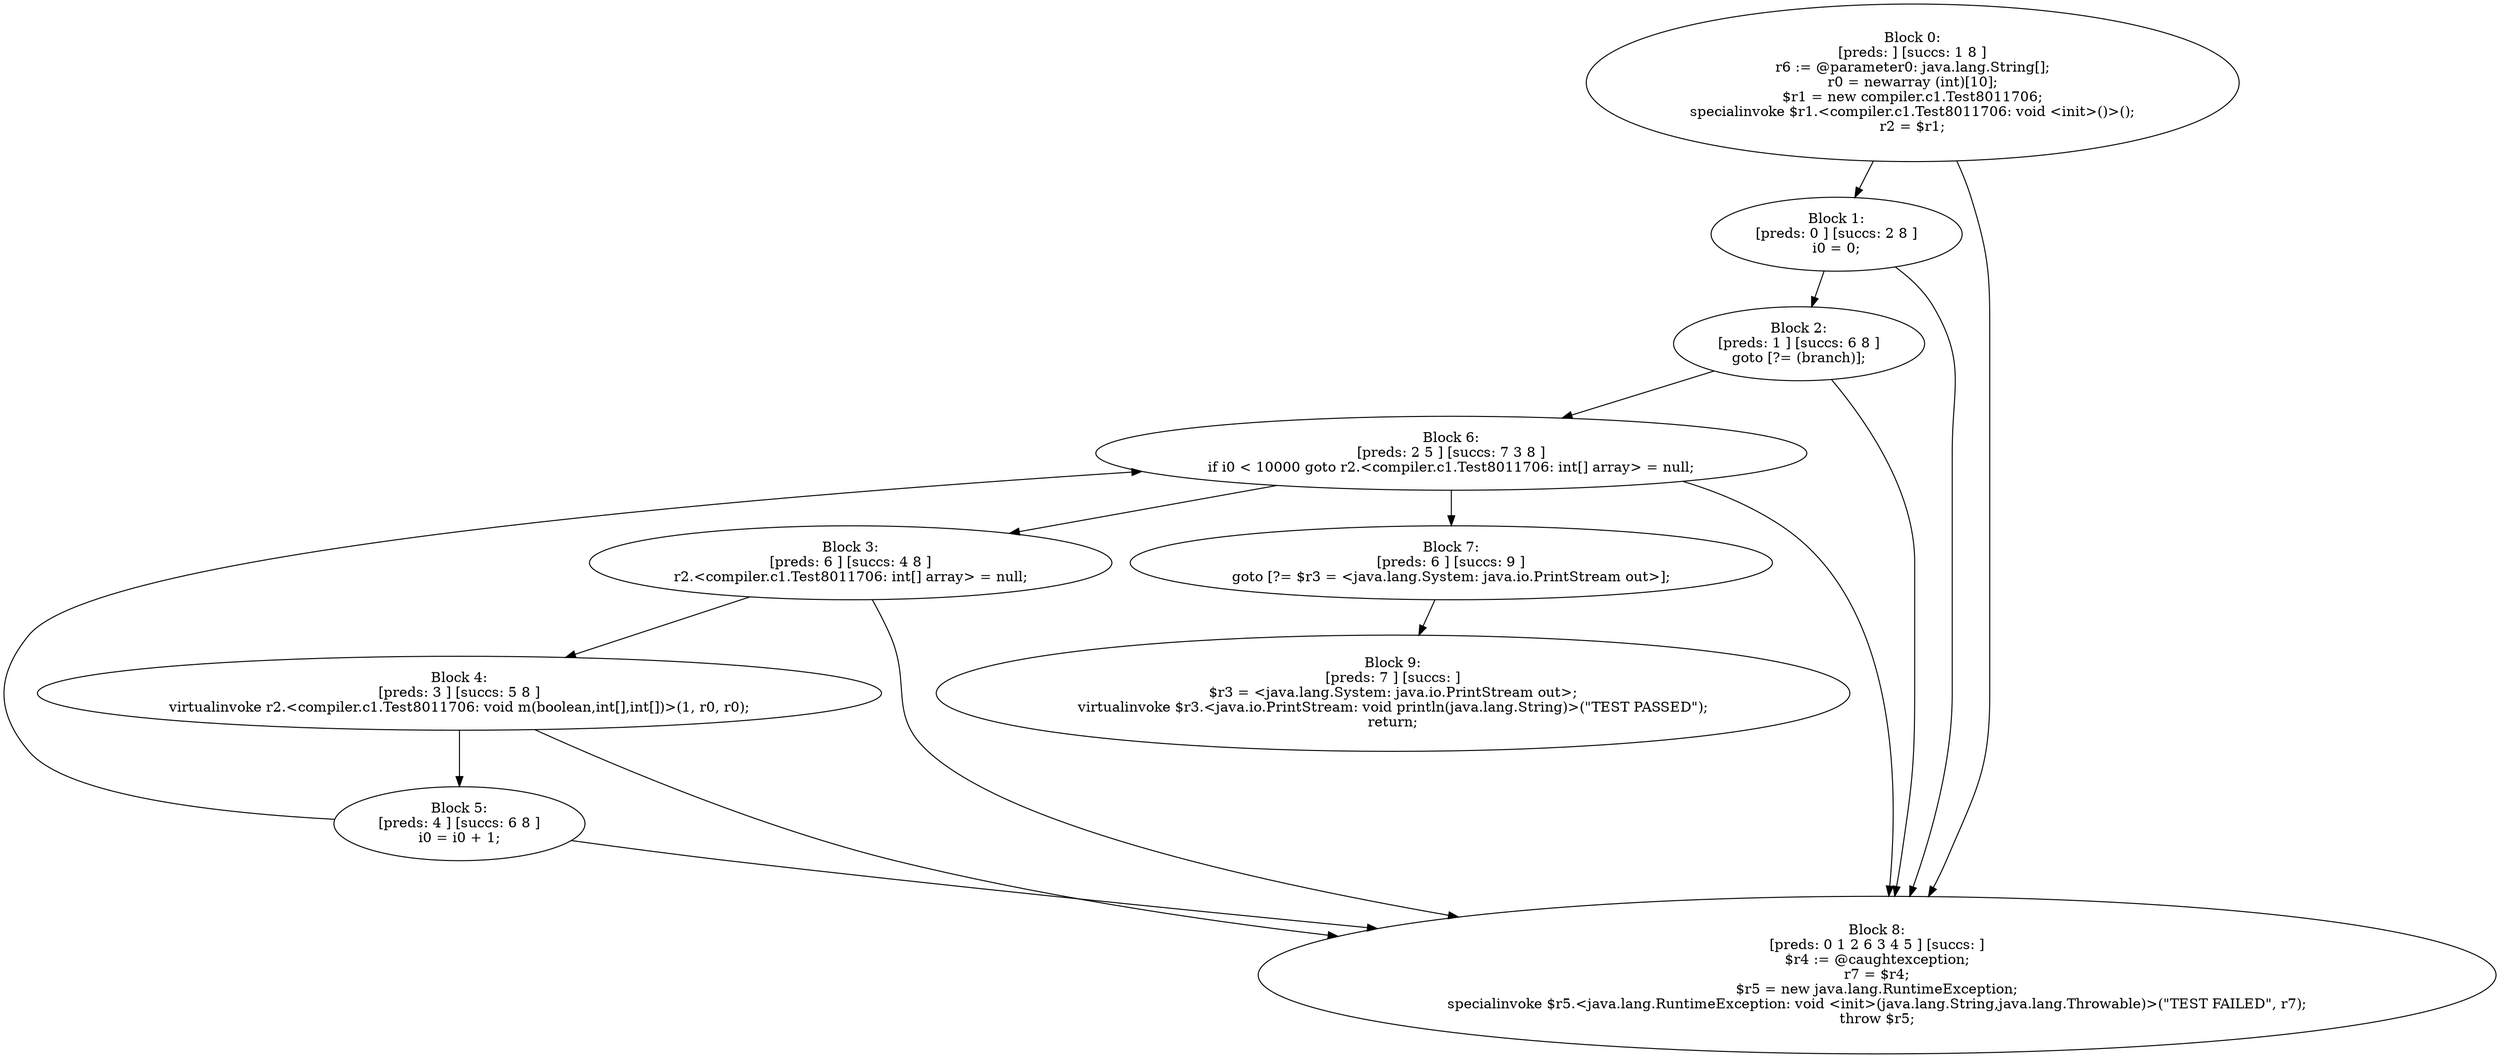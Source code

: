 digraph "unitGraph" {
    "Block 0:
[preds: ] [succs: 1 8 ]
r6 := @parameter0: java.lang.String[];
r0 = newarray (int)[10];
$r1 = new compiler.c1.Test8011706;
specialinvoke $r1.<compiler.c1.Test8011706: void <init>()>();
r2 = $r1;
"
    "Block 1:
[preds: 0 ] [succs: 2 8 ]
i0 = 0;
"
    "Block 2:
[preds: 1 ] [succs: 6 8 ]
goto [?= (branch)];
"
    "Block 3:
[preds: 6 ] [succs: 4 8 ]
r2.<compiler.c1.Test8011706: int[] array> = null;
"
    "Block 4:
[preds: 3 ] [succs: 5 8 ]
virtualinvoke r2.<compiler.c1.Test8011706: void m(boolean,int[],int[])>(1, r0, r0);
"
    "Block 5:
[preds: 4 ] [succs: 6 8 ]
i0 = i0 + 1;
"
    "Block 6:
[preds: 2 5 ] [succs: 7 3 8 ]
if i0 < 10000 goto r2.<compiler.c1.Test8011706: int[] array> = null;
"
    "Block 7:
[preds: 6 ] [succs: 9 ]
goto [?= $r3 = <java.lang.System: java.io.PrintStream out>];
"
    "Block 8:
[preds: 0 1 2 6 3 4 5 ] [succs: ]
$r4 := @caughtexception;
r7 = $r4;
$r5 = new java.lang.RuntimeException;
specialinvoke $r5.<java.lang.RuntimeException: void <init>(java.lang.String,java.lang.Throwable)>(\"TEST FAILED\", r7);
throw $r5;
"
    "Block 9:
[preds: 7 ] [succs: ]
$r3 = <java.lang.System: java.io.PrintStream out>;
virtualinvoke $r3.<java.io.PrintStream: void println(java.lang.String)>(\"TEST PASSED\");
return;
"
    "Block 0:
[preds: ] [succs: 1 8 ]
r6 := @parameter0: java.lang.String[];
r0 = newarray (int)[10];
$r1 = new compiler.c1.Test8011706;
specialinvoke $r1.<compiler.c1.Test8011706: void <init>()>();
r2 = $r1;
"->"Block 1:
[preds: 0 ] [succs: 2 8 ]
i0 = 0;
";
    "Block 0:
[preds: ] [succs: 1 8 ]
r6 := @parameter0: java.lang.String[];
r0 = newarray (int)[10];
$r1 = new compiler.c1.Test8011706;
specialinvoke $r1.<compiler.c1.Test8011706: void <init>()>();
r2 = $r1;
"->"Block 8:
[preds: 0 1 2 6 3 4 5 ] [succs: ]
$r4 := @caughtexception;
r7 = $r4;
$r5 = new java.lang.RuntimeException;
specialinvoke $r5.<java.lang.RuntimeException: void <init>(java.lang.String,java.lang.Throwable)>(\"TEST FAILED\", r7);
throw $r5;
";
    "Block 1:
[preds: 0 ] [succs: 2 8 ]
i0 = 0;
"->"Block 2:
[preds: 1 ] [succs: 6 8 ]
goto [?= (branch)];
";
    "Block 1:
[preds: 0 ] [succs: 2 8 ]
i0 = 0;
"->"Block 8:
[preds: 0 1 2 6 3 4 5 ] [succs: ]
$r4 := @caughtexception;
r7 = $r4;
$r5 = new java.lang.RuntimeException;
specialinvoke $r5.<java.lang.RuntimeException: void <init>(java.lang.String,java.lang.Throwable)>(\"TEST FAILED\", r7);
throw $r5;
";
    "Block 2:
[preds: 1 ] [succs: 6 8 ]
goto [?= (branch)];
"->"Block 6:
[preds: 2 5 ] [succs: 7 3 8 ]
if i0 < 10000 goto r2.<compiler.c1.Test8011706: int[] array> = null;
";
    "Block 2:
[preds: 1 ] [succs: 6 8 ]
goto [?= (branch)];
"->"Block 8:
[preds: 0 1 2 6 3 4 5 ] [succs: ]
$r4 := @caughtexception;
r7 = $r4;
$r5 = new java.lang.RuntimeException;
specialinvoke $r5.<java.lang.RuntimeException: void <init>(java.lang.String,java.lang.Throwable)>(\"TEST FAILED\", r7);
throw $r5;
";
    "Block 3:
[preds: 6 ] [succs: 4 8 ]
r2.<compiler.c1.Test8011706: int[] array> = null;
"->"Block 4:
[preds: 3 ] [succs: 5 8 ]
virtualinvoke r2.<compiler.c1.Test8011706: void m(boolean,int[],int[])>(1, r0, r0);
";
    "Block 3:
[preds: 6 ] [succs: 4 8 ]
r2.<compiler.c1.Test8011706: int[] array> = null;
"->"Block 8:
[preds: 0 1 2 6 3 4 5 ] [succs: ]
$r4 := @caughtexception;
r7 = $r4;
$r5 = new java.lang.RuntimeException;
specialinvoke $r5.<java.lang.RuntimeException: void <init>(java.lang.String,java.lang.Throwable)>(\"TEST FAILED\", r7);
throw $r5;
";
    "Block 4:
[preds: 3 ] [succs: 5 8 ]
virtualinvoke r2.<compiler.c1.Test8011706: void m(boolean,int[],int[])>(1, r0, r0);
"->"Block 5:
[preds: 4 ] [succs: 6 8 ]
i0 = i0 + 1;
";
    "Block 4:
[preds: 3 ] [succs: 5 8 ]
virtualinvoke r2.<compiler.c1.Test8011706: void m(boolean,int[],int[])>(1, r0, r0);
"->"Block 8:
[preds: 0 1 2 6 3 4 5 ] [succs: ]
$r4 := @caughtexception;
r7 = $r4;
$r5 = new java.lang.RuntimeException;
specialinvoke $r5.<java.lang.RuntimeException: void <init>(java.lang.String,java.lang.Throwable)>(\"TEST FAILED\", r7);
throw $r5;
";
    "Block 5:
[preds: 4 ] [succs: 6 8 ]
i0 = i0 + 1;
"->"Block 6:
[preds: 2 5 ] [succs: 7 3 8 ]
if i0 < 10000 goto r2.<compiler.c1.Test8011706: int[] array> = null;
";
    "Block 5:
[preds: 4 ] [succs: 6 8 ]
i0 = i0 + 1;
"->"Block 8:
[preds: 0 1 2 6 3 4 5 ] [succs: ]
$r4 := @caughtexception;
r7 = $r4;
$r5 = new java.lang.RuntimeException;
specialinvoke $r5.<java.lang.RuntimeException: void <init>(java.lang.String,java.lang.Throwable)>(\"TEST FAILED\", r7);
throw $r5;
";
    "Block 6:
[preds: 2 5 ] [succs: 7 3 8 ]
if i0 < 10000 goto r2.<compiler.c1.Test8011706: int[] array> = null;
"->"Block 7:
[preds: 6 ] [succs: 9 ]
goto [?= $r3 = <java.lang.System: java.io.PrintStream out>];
";
    "Block 6:
[preds: 2 5 ] [succs: 7 3 8 ]
if i0 < 10000 goto r2.<compiler.c1.Test8011706: int[] array> = null;
"->"Block 3:
[preds: 6 ] [succs: 4 8 ]
r2.<compiler.c1.Test8011706: int[] array> = null;
";
    "Block 6:
[preds: 2 5 ] [succs: 7 3 8 ]
if i0 < 10000 goto r2.<compiler.c1.Test8011706: int[] array> = null;
"->"Block 8:
[preds: 0 1 2 6 3 4 5 ] [succs: ]
$r4 := @caughtexception;
r7 = $r4;
$r5 = new java.lang.RuntimeException;
specialinvoke $r5.<java.lang.RuntimeException: void <init>(java.lang.String,java.lang.Throwable)>(\"TEST FAILED\", r7);
throw $r5;
";
    "Block 7:
[preds: 6 ] [succs: 9 ]
goto [?= $r3 = <java.lang.System: java.io.PrintStream out>];
"->"Block 9:
[preds: 7 ] [succs: ]
$r3 = <java.lang.System: java.io.PrintStream out>;
virtualinvoke $r3.<java.io.PrintStream: void println(java.lang.String)>(\"TEST PASSED\");
return;
";
}
